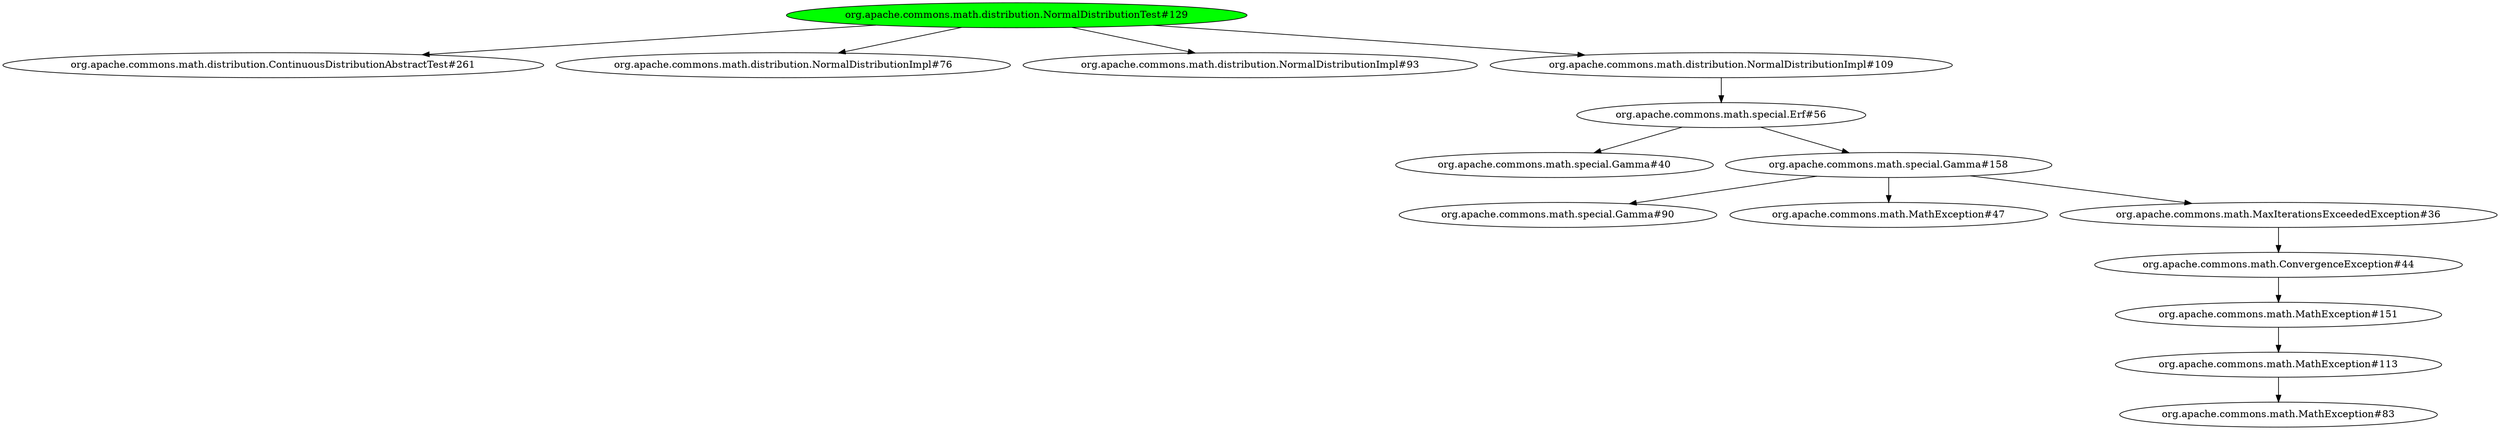 digraph "cg/org.apache.commons.math.distribution.NormalDistributionTest#129"
{
	"org.apache.commons.math.distribution.NormalDistributionTest#129" [style=filled,fillcolor=green];
	"org.apache.commons.math.distribution.NormalDistributionTest#129" -> "org.apache.commons.math.distribution.ContinuousDistributionAbstractTest#261";
	"org.apache.commons.math.distribution.NormalDistributionTest#129" -> "org.apache.commons.math.distribution.NormalDistributionImpl#76";
	"org.apache.commons.math.distribution.NormalDistributionTest#129" -> "org.apache.commons.math.distribution.NormalDistributionImpl#93";
	"org.apache.commons.math.distribution.NormalDistributionTest#129" -> "org.apache.commons.math.distribution.NormalDistributionImpl#109";
	"org.apache.commons.math.distribution.NormalDistributionImpl#109" -> "org.apache.commons.math.special.Erf#56";
	"org.apache.commons.math.special.Erf#56" -> "org.apache.commons.math.special.Gamma#40";
	"org.apache.commons.math.special.Erf#56" -> "org.apache.commons.math.special.Gamma#158";
	"org.apache.commons.math.special.Gamma#158" -> "org.apache.commons.math.special.Gamma#90";
	"org.apache.commons.math.special.Gamma#158" -> "org.apache.commons.math.MathException#47";
	"org.apache.commons.math.special.Gamma#158" -> "org.apache.commons.math.MaxIterationsExceededException#36";
	"org.apache.commons.math.MaxIterationsExceededException#36" -> "org.apache.commons.math.ConvergenceException#44";
	"org.apache.commons.math.ConvergenceException#44" -> "org.apache.commons.math.MathException#151";
	"org.apache.commons.math.MathException#151" -> "org.apache.commons.math.MathException#113";
	"org.apache.commons.math.MathException#113" -> "org.apache.commons.math.MathException#83";
}
